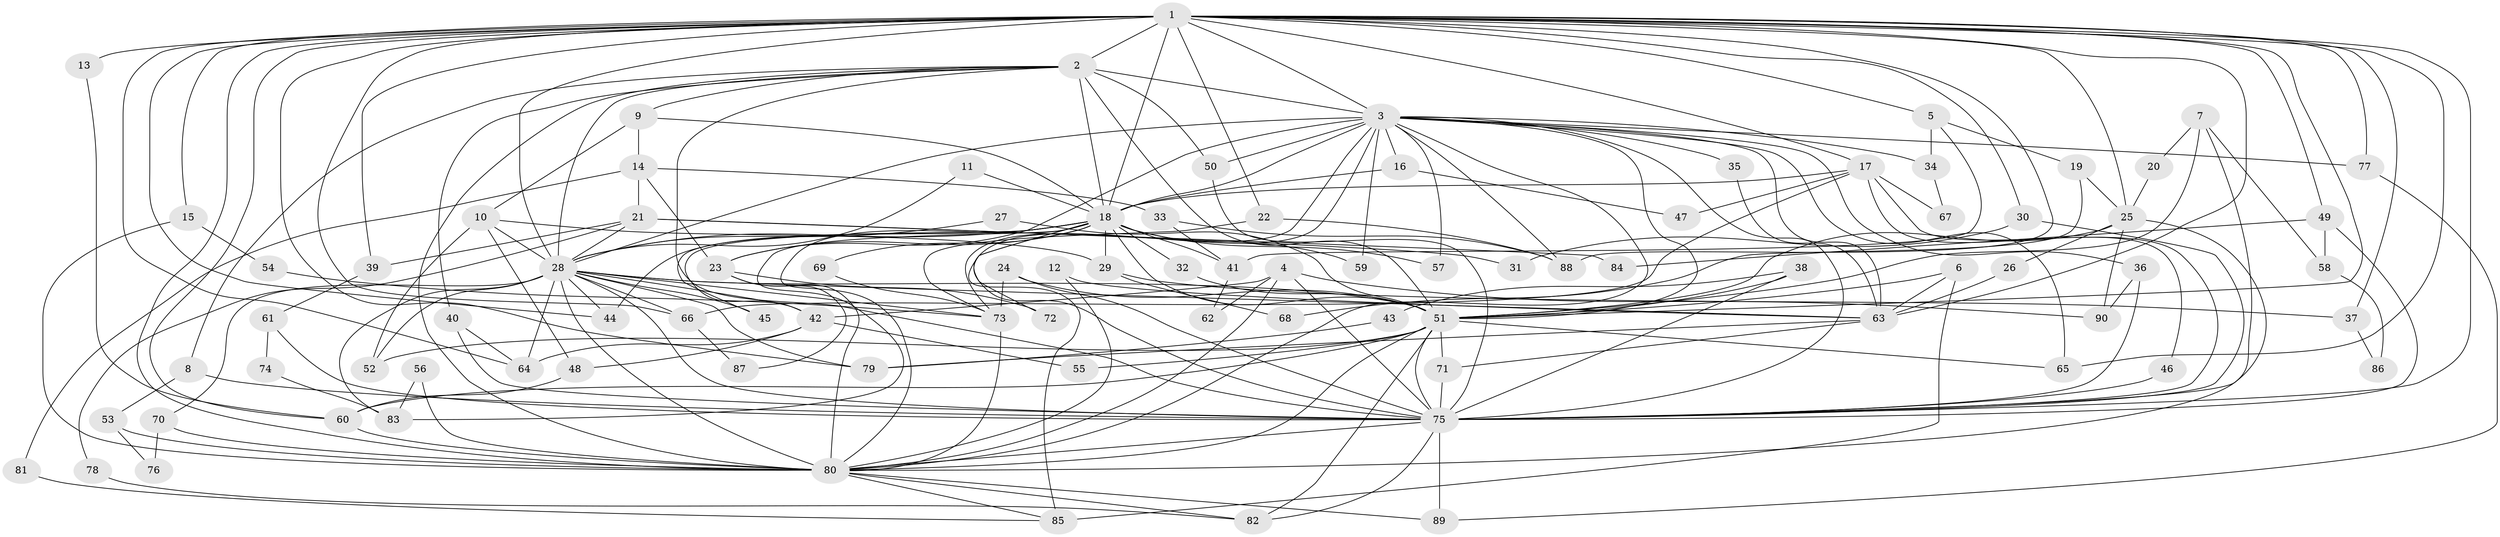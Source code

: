 // original degree distribution, {23: 0.015625, 21: 0.0078125, 20: 0.0078125, 14: 0.0078125, 26: 0.0078125, 9: 0.015625, 27: 0.0078125, 28: 0.015625, 2: 0.4921875, 5: 0.046875, 6: 0.0234375, 7: 0.0234375, 4: 0.1015625, 3: 0.2265625}
// Generated by graph-tools (version 1.1) at 2025/36/03/04/25 23:36:22]
// undirected, 90 vertices, 215 edges
graph export_dot {
  node [color=gray90,style=filled];
  1;
  2;
  3;
  4;
  5;
  6;
  7;
  8;
  9;
  10;
  11;
  12;
  13;
  14;
  15;
  16;
  17;
  18;
  19;
  20;
  21;
  22;
  23;
  24;
  25;
  26;
  27;
  28;
  29;
  30;
  31;
  32;
  33;
  34;
  35;
  36;
  37;
  38;
  39;
  40;
  41;
  42;
  43;
  44;
  45;
  46;
  47;
  48;
  49;
  50;
  51;
  52;
  53;
  54;
  55;
  56;
  57;
  58;
  59;
  60;
  61;
  62;
  63;
  64;
  65;
  66;
  67;
  68;
  69;
  70;
  71;
  72;
  73;
  74;
  75;
  76;
  77;
  78;
  79;
  80;
  81;
  82;
  83;
  84;
  85;
  86;
  87;
  88;
  89;
  90;
  1 -- 2 [weight=4.0];
  1 -- 3 [weight=2.0];
  1 -- 5 [weight=2.0];
  1 -- 13 [weight=1.0];
  1 -- 15 [weight=1.0];
  1 -- 17 [weight=1.0];
  1 -- 18 [weight=3.0];
  1 -- 22 [weight=1.0];
  1 -- 25 [weight=1.0];
  1 -- 28 [weight=3.0];
  1 -- 30 [weight=1.0];
  1 -- 37 [weight=1.0];
  1 -- 39 [weight=1.0];
  1 -- 44 [weight=1.0];
  1 -- 49 [weight=1.0];
  1 -- 51 [weight=2.0];
  1 -- 60 [weight=1.0];
  1 -- 63 [weight=1.0];
  1 -- 64 [weight=1.0];
  1 -- 65 [weight=1.0];
  1 -- 66 [weight=1.0];
  1 -- 75 [weight=2.0];
  1 -- 77 [weight=2.0];
  1 -- 79 [weight=1.0];
  1 -- 80 [weight=2.0];
  1 -- 88 [weight=1.0];
  2 -- 3 [weight=3.0];
  2 -- 8 [weight=1.0];
  2 -- 9 [weight=1.0];
  2 -- 18 [weight=2.0];
  2 -- 28 [weight=2.0];
  2 -- 40 [weight=1.0];
  2 -- 50 [weight=1.0];
  2 -- 51 [weight=2.0];
  2 -- 75 [weight=2.0];
  2 -- 80 [weight=2.0];
  3 -- 16 [weight=1.0];
  3 -- 18 [weight=1.0];
  3 -- 23 [weight=1.0];
  3 -- 28 [weight=1.0];
  3 -- 34 [weight=1.0];
  3 -- 35 [weight=2.0];
  3 -- 36 [weight=1.0];
  3 -- 50 [weight=1.0];
  3 -- 51 [weight=1.0];
  3 -- 57 [weight=1.0];
  3 -- 59 [weight=1.0];
  3 -- 63 [weight=1.0];
  3 -- 65 [weight=1.0];
  3 -- 72 [weight=2.0];
  3 -- 73 [weight=1.0];
  3 -- 75 [weight=1.0];
  3 -- 77 [weight=1.0];
  3 -- 80 [weight=1.0];
  3 -- 88 [weight=1.0];
  4 -- 42 [weight=1.0];
  4 -- 62 [weight=1.0];
  4 -- 75 [weight=1.0];
  4 -- 80 [weight=1.0];
  4 -- 90 [weight=1.0];
  5 -- 19 [weight=1.0];
  5 -- 34 [weight=1.0];
  5 -- 41 [weight=1.0];
  6 -- 51 [weight=1.0];
  6 -- 63 [weight=1.0];
  6 -- 85 [weight=1.0];
  7 -- 20 [weight=1.0];
  7 -- 51 [weight=1.0];
  7 -- 58 [weight=1.0];
  7 -- 75 [weight=1.0];
  8 -- 53 [weight=1.0];
  8 -- 75 [weight=1.0];
  9 -- 10 [weight=1.0];
  9 -- 14 [weight=1.0];
  9 -- 18 [weight=1.0];
  10 -- 28 [weight=1.0];
  10 -- 29 [weight=1.0];
  10 -- 48 [weight=1.0];
  10 -- 52 [weight=1.0];
  11 -- 18 [weight=1.0];
  11 -- 28 [weight=1.0];
  12 -- 63 [weight=1.0];
  12 -- 80 [weight=1.0];
  13 -- 60 [weight=1.0];
  14 -- 21 [weight=1.0];
  14 -- 23 [weight=1.0];
  14 -- 33 [weight=1.0];
  14 -- 81 [weight=1.0];
  15 -- 54 [weight=1.0];
  15 -- 80 [weight=1.0];
  16 -- 18 [weight=1.0];
  16 -- 47 [weight=1.0];
  17 -- 18 [weight=1.0];
  17 -- 46 [weight=1.0];
  17 -- 47 [weight=1.0];
  17 -- 66 [weight=1.0];
  17 -- 67 [weight=1.0];
  17 -- 75 [weight=1.0];
  18 -- 23 [weight=1.0];
  18 -- 28 [weight=1.0];
  18 -- 29 [weight=1.0];
  18 -- 32 [weight=1.0];
  18 -- 41 [weight=1.0];
  18 -- 42 [weight=1.0];
  18 -- 44 [weight=1.0];
  18 -- 45 [weight=1.0];
  18 -- 51 [weight=1.0];
  18 -- 57 [weight=2.0];
  18 -- 59 [weight=1.0];
  18 -- 69 [weight=1.0];
  18 -- 75 [weight=1.0];
  18 -- 80 [weight=1.0];
  18 -- 83 [weight=2.0];
  18 -- 85 [weight=1.0];
  19 -- 25 [weight=1.0];
  19 -- 68 [weight=1.0];
  20 -- 25 [weight=1.0];
  21 -- 28 [weight=1.0];
  21 -- 31 [weight=1.0];
  21 -- 39 [weight=1.0];
  21 -- 78 [weight=1.0];
  21 -- 84 [weight=1.0];
  22 -- 73 [weight=1.0];
  22 -- 88 [weight=1.0];
  23 -- 72 [weight=1.0];
  23 -- 80 [weight=1.0];
  23 -- 87 [weight=1.0];
  24 -- 51 [weight=1.0];
  24 -- 73 [weight=1.0];
  24 -- 75 [weight=1.0];
  25 -- 26 [weight=1.0];
  25 -- 51 [weight=1.0];
  25 -- 80 [weight=1.0];
  25 -- 90 [weight=1.0];
  26 -- 63 [weight=1.0];
  27 -- 28 [weight=1.0];
  27 -- 51 [weight=1.0];
  28 -- 42 [weight=1.0];
  28 -- 44 [weight=1.0];
  28 -- 45 [weight=1.0];
  28 -- 51 [weight=2.0];
  28 -- 52 [weight=1.0];
  28 -- 63 [weight=1.0];
  28 -- 64 [weight=1.0];
  28 -- 66 [weight=1.0];
  28 -- 70 [weight=1.0];
  28 -- 73 [weight=1.0];
  28 -- 75 [weight=2.0];
  28 -- 79 [weight=1.0];
  28 -- 80 [weight=2.0];
  28 -- 83 [weight=1.0];
  29 -- 37 [weight=1.0];
  29 -- 68 [weight=1.0];
  30 -- 31 [weight=1.0];
  30 -- 75 [weight=2.0];
  32 -- 51 [weight=1.0];
  33 -- 41 [weight=1.0];
  33 -- 88 [weight=1.0];
  34 -- 67 [weight=1.0];
  35 -- 63 [weight=1.0];
  36 -- 75 [weight=1.0];
  36 -- 90 [weight=1.0];
  37 -- 86 [weight=1.0];
  38 -- 43 [weight=1.0];
  38 -- 51 [weight=1.0];
  38 -- 75 [weight=1.0];
  39 -- 61 [weight=1.0];
  40 -- 64 [weight=1.0];
  40 -- 75 [weight=1.0];
  41 -- 62 [weight=1.0];
  42 -- 48 [weight=1.0];
  42 -- 55 [weight=1.0];
  42 -- 64 [weight=1.0];
  43 -- 79 [weight=1.0];
  46 -- 75 [weight=1.0];
  48 -- 60 [weight=1.0];
  49 -- 58 [weight=1.0];
  49 -- 75 [weight=1.0];
  49 -- 84 [weight=1.0];
  50 -- 75 [weight=1.0];
  51 -- 52 [weight=1.0];
  51 -- 55 [weight=1.0];
  51 -- 60 [weight=1.0];
  51 -- 65 [weight=1.0];
  51 -- 71 [weight=1.0];
  51 -- 75 [weight=1.0];
  51 -- 80 [weight=1.0];
  51 -- 82 [weight=1.0];
  53 -- 76 [weight=1.0];
  53 -- 80 [weight=1.0];
  54 -- 73 [weight=1.0];
  56 -- 80 [weight=1.0];
  56 -- 83 [weight=1.0];
  58 -- 86 [weight=1.0];
  60 -- 80 [weight=1.0];
  61 -- 74 [weight=1.0];
  61 -- 75 [weight=1.0];
  63 -- 71 [weight=1.0];
  63 -- 79 [weight=1.0];
  66 -- 87 [weight=1.0];
  69 -- 73 [weight=1.0];
  70 -- 76 [weight=1.0];
  70 -- 80 [weight=1.0];
  71 -- 75 [weight=1.0];
  73 -- 80 [weight=1.0];
  74 -- 83 [weight=1.0];
  75 -- 80 [weight=1.0];
  75 -- 82 [weight=1.0];
  75 -- 89 [weight=1.0];
  77 -- 89 [weight=1.0];
  78 -- 82 [weight=1.0];
  80 -- 82 [weight=1.0];
  80 -- 85 [weight=1.0];
  80 -- 89 [weight=1.0];
  81 -- 85 [weight=1.0];
}

